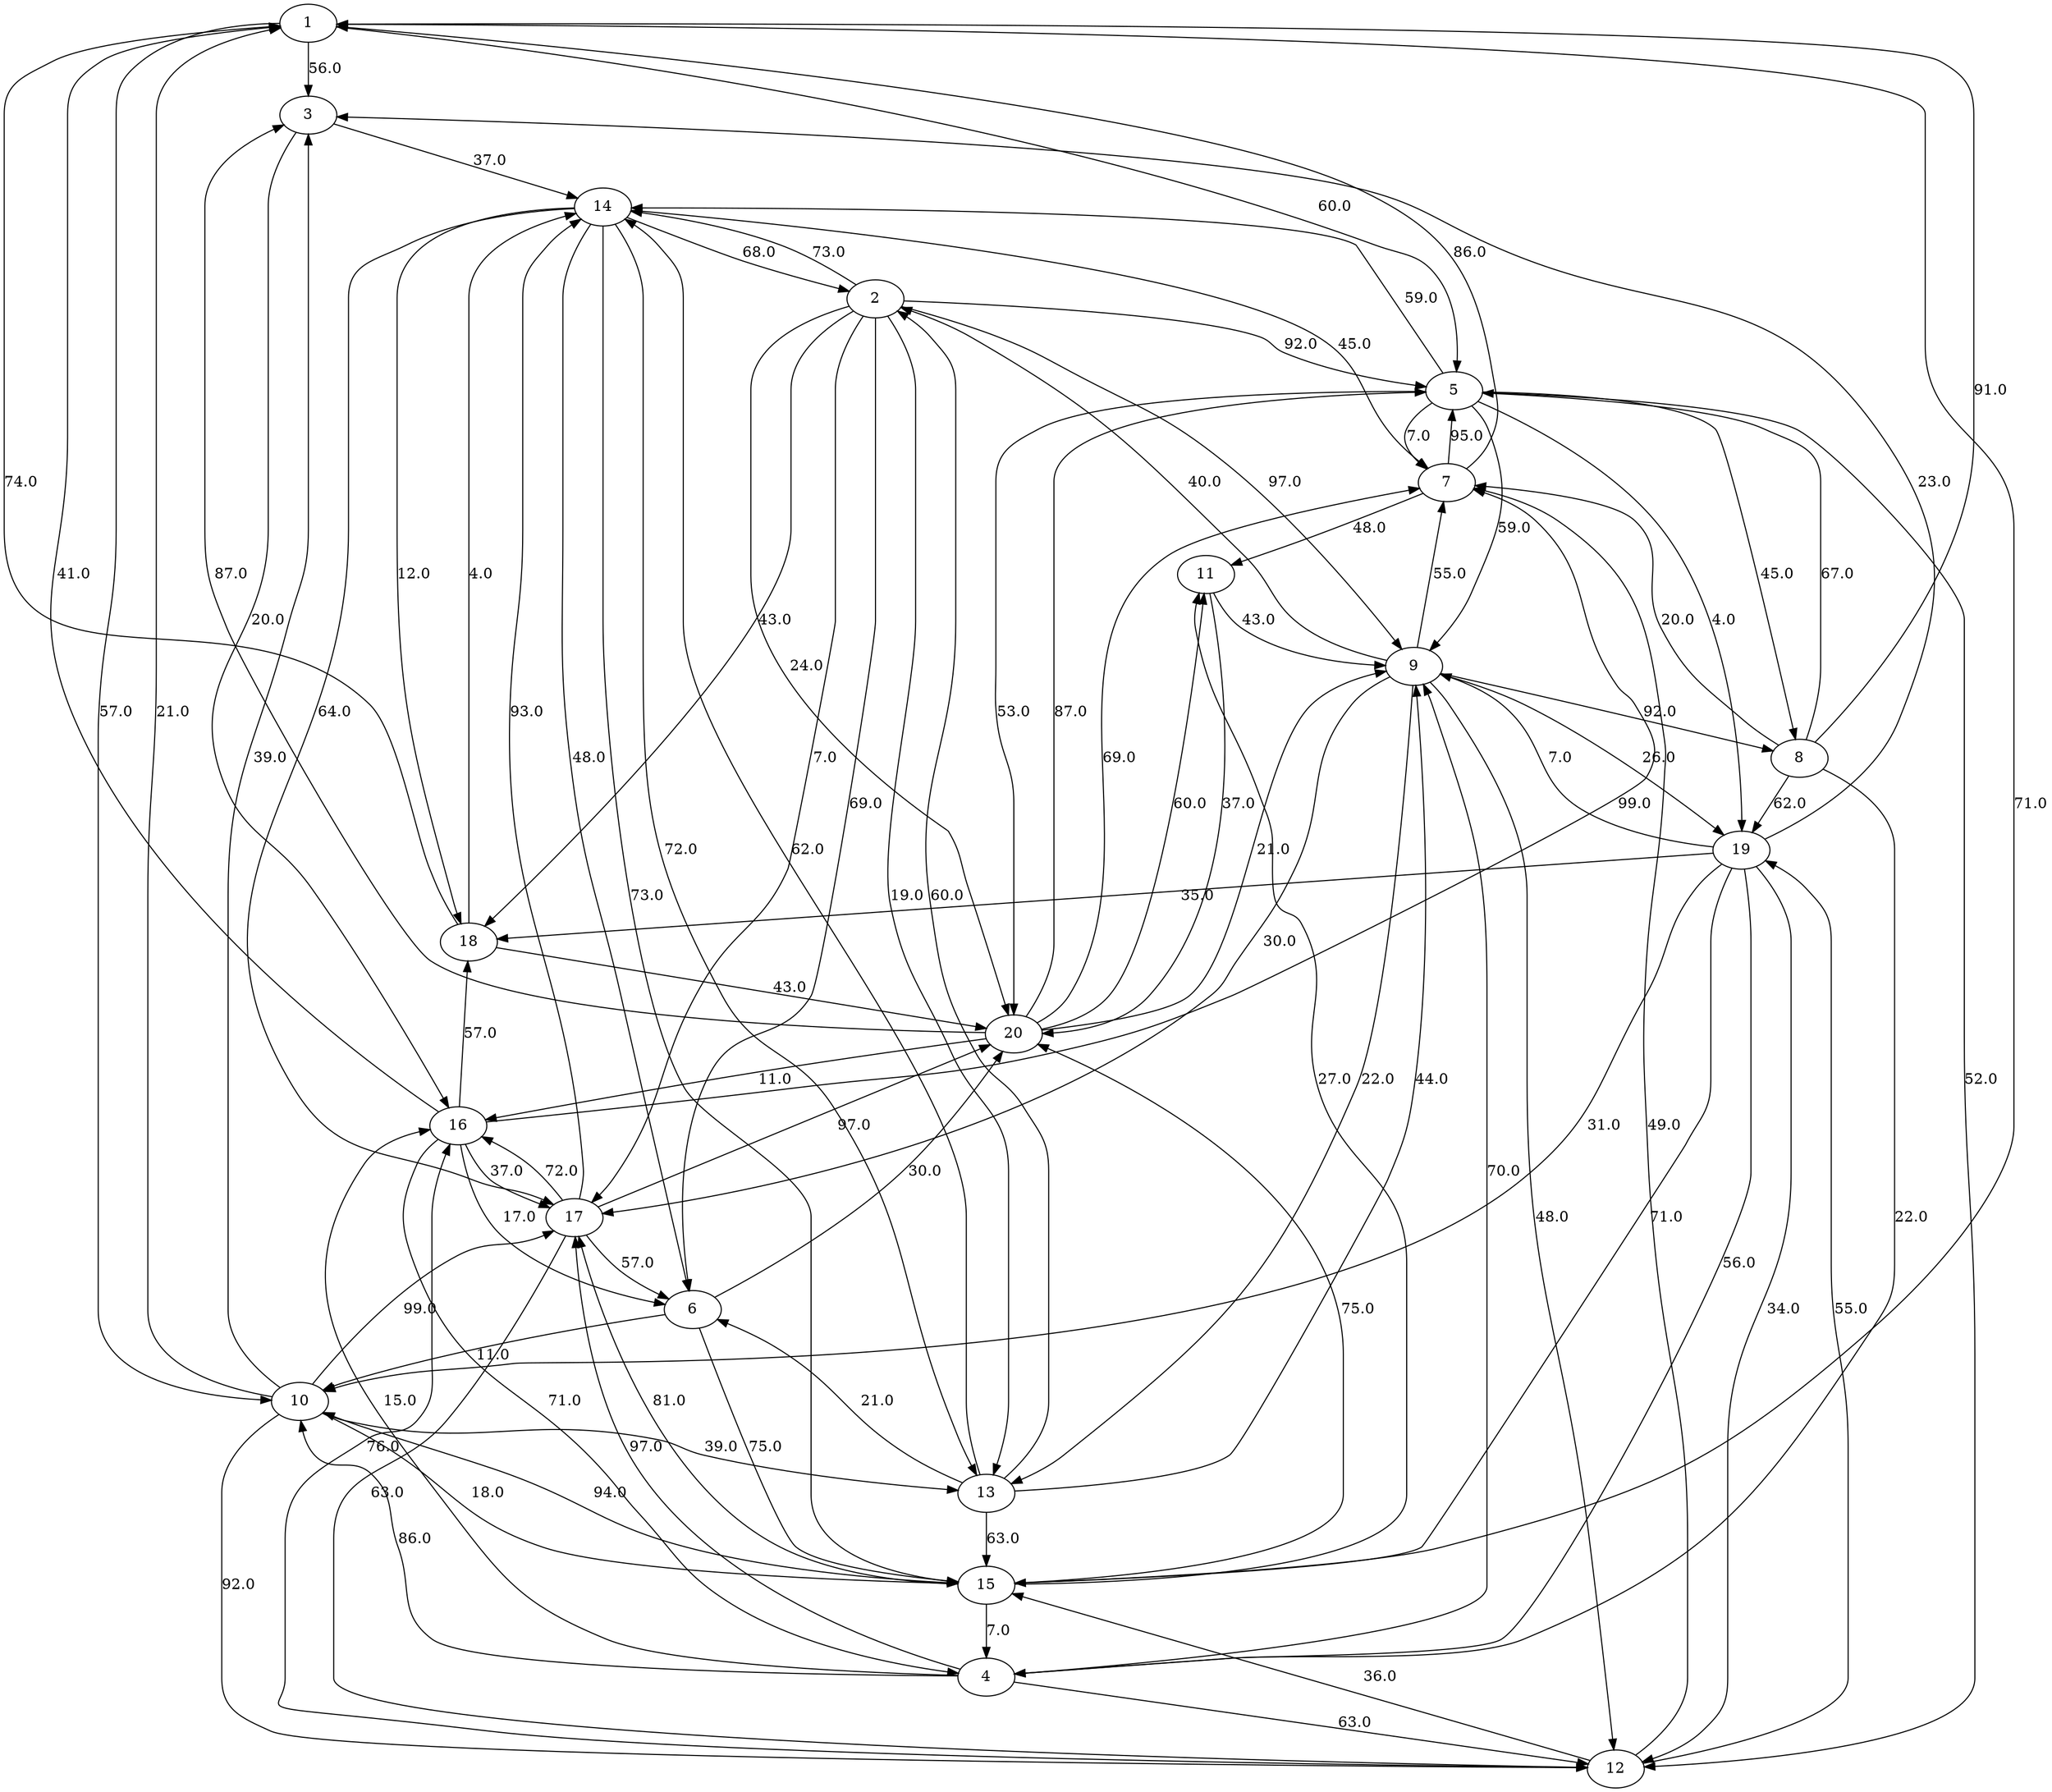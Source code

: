 strict digraph G {
  1 [ label="1" ];
  2 [ label="2" ];
  3 [ label="3" ];
  4 [ label="4" ];
  5 [ label="5" ];
  6 [ label="6" ];
  7 [ label="7" ];
  8 [ label="8" ];
  9 [ label="9" ];
  10 [ label="10" ];
  11 [ label="11" ];
  12 [ label="12" ];
  13 [ label="13" ];
  14 [ label="14" ];
  15 [ label="15" ];
  16 [ label="16" ];
  17 [ label="17" ];
  18 [ label="18" ];
  19 [ label="19" ];
  20 [ label="20" ];
  12 -> 7 [ label="49.0" ];
  10 -> 17 [ label="99.0" ];
  17 -> 6 [ label="57.0" ];
  2 -> 6 [ label="69.0" ];
  10 -> 3 [ label="39.0" ];
  8 -> 7 [ label="20.0" ];
  18 -> 1 [ label="74.0" ];
  10 -> 15 [ label="18.0" ];
  16 -> 18 [ label="57.0" ];
  17 -> 12 [ label="63.0" ];
  12 -> 19 [ label="55.0" ];
  7 -> 1 [ label="86.0" ];
  17 -> 20 [ label="97.0" ];
  15 -> 17 [ label="81.0" ];
  2 -> 5 [ label="92.0" ];
  10 -> 12 [ label="92.0" ];
  19 -> 9 [ label="7.0" ];
  17 -> 16 [ label="72.0" ];
  4 -> 12 [ label="63.0" ];
  8 -> 19 [ label="62.0" ];
  14 -> 18 [ label="12.0" ];
  20 -> 3 [ label="87.0" ];
  9 -> 2 [ label="40.0" ];
  16 -> 6 [ label="17.0" ];
  13 -> 9 [ label="44.0" ];
  9 -> 13 [ label="22.0" ];
  13 -> 2 [ label="60.0" ];
  10 -> 13 [ label="39.0" ];
  4 -> 9 [ label="70.0" ];
  19 -> 4 [ label="56.0" ];
  2 -> 13 [ label="19.0" ];
  17 -> 14 [ label="93.0" ];
  9 -> 7 [ label="55.0" ];
  9 -> 8 [ label="92.0" ];
  13 -> 14 [ label="62.0" ];
  1 -> 3 [ label="56.0" ];
  5 -> 20 [ label="53.0" ];
  14 -> 7 [ label="45.0" ];
  4 -> 17 [ label="97.0" ];
  11 -> 20 [ label="37.0" ];
  19 -> 18 [ label="35.0" ];
  16 -> 17 [ label="37.0" ];
  14 -> 17 [ label="64.0" ];
  18 -> 14 [ label="4.0" ];
  2 -> 17 [ label="7.0" ];
  16 -> 1 [ label="41.0" ];
  20 -> 11 [ label="60.0" ];
  8 -> 5 [ label="67.0" ];
  14 -> 6 [ label="48.0" ];
  5 -> 19 [ label="4.0" ];
  5 -> 7 [ label="7.0" ];
  9 -> 12 [ label="48.0" ];
  15 -> 20 [ label="75.0" ];
  20 -> 16 [ label="11.0" ];
  15 -> 11 [ label="27.0" ];
  20 -> 9 [ label="21.0" ];
  19 -> 15 [ label="71.0" ];
  14 -> 13 [ label="72.0" ];
  19 -> 3 [ label="23.0" ];
  3 -> 16 [ label="20.0" ];
  14 -> 15 [ label="73.0" ];
  19 -> 12 [ label="34.0" ];
  2 -> 14 [ label="73.0" ];
  5 -> 9 [ label="59.0" ];
  4 -> 10 [ label="86.0" ];
  15 -> 10 [ label="94.0" ];
  4 -> 16 [ label="15.0" ];
  7 -> 11 [ label="48.0" ];
  20 -> 5 [ label="87.0" ];
  6 -> 10 [ label="11.0" ];
  13 -> 15 [ label="63.0" ];
  16 -> 7 [ label="99.0" ];
  13 -> 6 [ label="21.0" ];
  1 -> 10 [ label="57.0" ];
  6 -> 20 [ label="30.0" ];
  8 -> 4 [ label="22.0" ];
  16 -> 4 [ label="71.0" ];
  12 -> 15 [ label="36.0" ];
  12 -> 16 [ label="76.0" ];
  2 -> 18 [ label="43.0" ];
  18 -> 20 [ label="43.0" ];
  14 -> 2 [ label="68.0" ];
  20 -> 7 [ label="69.0" ];
  2 -> 20 [ label="24.0" ];
  19 -> 10 [ label="31.0" ];
  6 -> 15 [ label="75.0" ];
  7 -> 5 [ label="95.0" ];
  1 -> 5 [ label="60.0" ];
  11 -> 9 [ label="43.0" ];
  5 -> 12 [ label="52.0" ];
  9 -> 17 [ label="30.0" ];
  10 -> 1 [ label="21.0" ];
  3 -> 14 [ label="37.0" ];
  8 -> 1 [ label="91.0" ];
  9 -> 19 [ label="26.0" ];
  2 -> 9 [ label="97.0" ];
  5 -> 14 [ label="59.0" ];
  5 -> 8 [ label="45.0" ];
  15 -> 4 [ label="7.0" ];
  15 -> 1 [ label="71.0" ];
}
